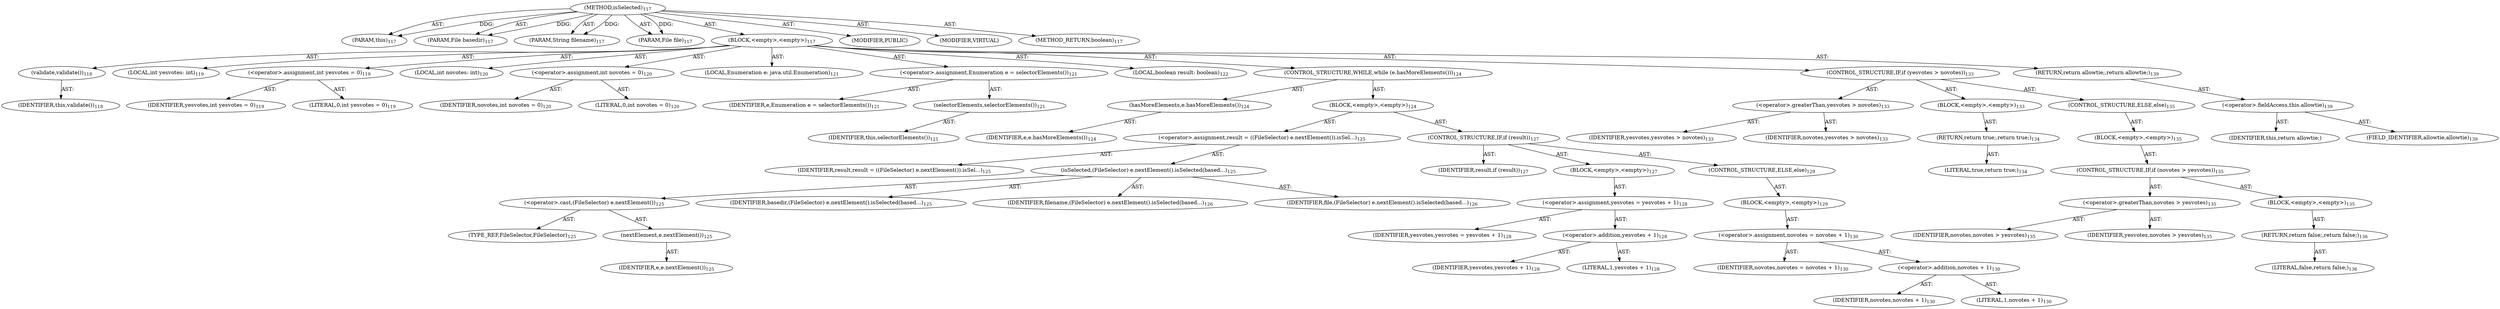 digraph "isSelected" {  
"111669149699" [label = <(METHOD,isSelected)<SUB>117</SUB>> ]
"115964116993" [label = <(PARAM,this)<SUB>117</SUB>> ]
"115964116997" [label = <(PARAM,File basedir)<SUB>117</SUB>> ]
"115964116998" [label = <(PARAM,String filename)<SUB>117</SUB>> ]
"115964116999" [label = <(PARAM,File file)<SUB>117</SUB>> ]
"25769803780" [label = <(BLOCK,&lt;empty&gt;,&lt;empty&gt;)<SUB>117</SUB>> ]
"30064771085" [label = <(validate,validate())<SUB>118</SUB>> ]
"68719476737" [label = <(IDENTIFIER,this,validate())<SUB>118</SUB>> ]
"94489280513" [label = <(LOCAL,int yesvotes: int)<SUB>119</SUB>> ]
"30064771086" [label = <(&lt;operator&gt;.assignment,int yesvotes = 0)<SUB>119</SUB>> ]
"68719476749" [label = <(IDENTIFIER,yesvotes,int yesvotes = 0)<SUB>119</SUB>> ]
"90194313219" [label = <(LITERAL,0,int yesvotes = 0)<SUB>119</SUB>> ]
"94489280514" [label = <(LOCAL,int novotes: int)<SUB>120</SUB>> ]
"30064771087" [label = <(&lt;operator&gt;.assignment,int novotes = 0)<SUB>120</SUB>> ]
"68719476750" [label = <(IDENTIFIER,novotes,int novotes = 0)<SUB>120</SUB>> ]
"90194313220" [label = <(LITERAL,0,int novotes = 0)<SUB>120</SUB>> ]
"94489280515" [label = <(LOCAL,Enumeration e: java.util.Enumeration)<SUB>121</SUB>> ]
"30064771088" [label = <(&lt;operator&gt;.assignment,Enumeration e = selectorElements())<SUB>121</SUB>> ]
"68719476751" [label = <(IDENTIFIER,e,Enumeration e = selectorElements())<SUB>121</SUB>> ]
"30064771089" [label = <(selectorElements,selectorElements())<SUB>121</SUB>> ]
"68719476738" [label = <(IDENTIFIER,this,selectorElements())<SUB>121</SUB>> ]
"94489280516" [label = <(LOCAL,boolean result: boolean)<SUB>122</SUB>> ]
"47244640257" [label = <(CONTROL_STRUCTURE,WHILE,while (e.hasMoreElements()))<SUB>124</SUB>> ]
"30064771090" [label = <(hasMoreElements,e.hasMoreElements())<SUB>124</SUB>> ]
"68719476752" [label = <(IDENTIFIER,e,e.hasMoreElements())<SUB>124</SUB>> ]
"25769803781" [label = <(BLOCK,&lt;empty&gt;,&lt;empty&gt;)<SUB>124</SUB>> ]
"30064771091" [label = <(&lt;operator&gt;.assignment,result = ((FileSelector) e.nextElement()).isSel...)<SUB>125</SUB>> ]
"68719476753" [label = <(IDENTIFIER,result,result = ((FileSelector) e.nextElement()).isSel...)<SUB>125</SUB>> ]
"30064771092" [label = <(isSelected,(FileSelector) e.nextElement().isSelected(based...)<SUB>125</SUB>> ]
"30064771093" [label = <(&lt;operator&gt;.cast,(FileSelector) e.nextElement())<SUB>125</SUB>> ]
"180388626432" [label = <(TYPE_REF,FileSelector,FileSelector)<SUB>125</SUB>> ]
"30064771094" [label = <(nextElement,e.nextElement())<SUB>125</SUB>> ]
"68719476754" [label = <(IDENTIFIER,e,e.nextElement())<SUB>125</SUB>> ]
"68719476755" [label = <(IDENTIFIER,basedir,(FileSelector) e.nextElement().isSelected(based...)<SUB>125</SUB>> ]
"68719476756" [label = <(IDENTIFIER,filename,(FileSelector) e.nextElement().isSelected(based...)<SUB>126</SUB>> ]
"68719476757" [label = <(IDENTIFIER,file,(FileSelector) e.nextElement().isSelected(based...)<SUB>126</SUB>> ]
"47244640258" [label = <(CONTROL_STRUCTURE,IF,if (result))<SUB>127</SUB>> ]
"68719476758" [label = <(IDENTIFIER,result,if (result))<SUB>127</SUB>> ]
"25769803782" [label = <(BLOCK,&lt;empty&gt;,&lt;empty&gt;)<SUB>127</SUB>> ]
"30064771095" [label = <(&lt;operator&gt;.assignment,yesvotes = yesvotes + 1)<SUB>128</SUB>> ]
"68719476759" [label = <(IDENTIFIER,yesvotes,yesvotes = yesvotes + 1)<SUB>128</SUB>> ]
"30064771096" [label = <(&lt;operator&gt;.addition,yesvotes + 1)<SUB>128</SUB>> ]
"68719476760" [label = <(IDENTIFIER,yesvotes,yesvotes + 1)<SUB>128</SUB>> ]
"90194313221" [label = <(LITERAL,1,yesvotes + 1)<SUB>128</SUB>> ]
"47244640259" [label = <(CONTROL_STRUCTURE,ELSE,else)<SUB>129</SUB>> ]
"25769803783" [label = <(BLOCK,&lt;empty&gt;,&lt;empty&gt;)<SUB>129</SUB>> ]
"30064771097" [label = <(&lt;operator&gt;.assignment,novotes = novotes + 1)<SUB>130</SUB>> ]
"68719476761" [label = <(IDENTIFIER,novotes,novotes = novotes + 1)<SUB>130</SUB>> ]
"30064771098" [label = <(&lt;operator&gt;.addition,novotes + 1)<SUB>130</SUB>> ]
"68719476762" [label = <(IDENTIFIER,novotes,novotes + 1)<SUB>130</SUB>> ]
"90194313222" [label = <(LITERAL,1,novotes + 1)<SUB>130</SUB>> ]
"47244640260" [label = <(CONTROL_STRUCTURE,IF,if (yesvotes &gt; novotes))<SUB>133</SUB>> ]
"30064771099" [label = <(&lt;operator&gt;.greaterThan,yesvotes &gt; novotes)<SUB>133</SUB>> ]
"68719476763" [label = <(IDENTIFIER,yesvotes,yesvotes &gt; novotes)<SUB>133</SUB>> ]
"68719476764" [label = <(IDENTIFIER,novotes,yesvotes &gt; novotes)<SUB>133</SUB>> ]
"25769803784" [label = <(BLOCK,&lt;empty&gt;,&lt;empty&gt;)<SUB>133</SUB>> ]
"146028888065" [label = <(RETURN,return true;,return true;)<SUB>134</SUB>> ]
"90194313223" [label = <(LITERAL,true,return true;)<SUB>134</SUB>> ]
"47244640261" [label = <(CONTROL_STRUCTURE,ELSE,else)<SUB>135</SUB>> ]
"25769803785" [label = <(BLOCK,&lt;empty&gt;,&lt;empty&gt;)<SUB>135</SUB>> ]
"47244640262" [label = <(CONTROL_STRUCTURE,IF,if (novotes &gt; yesvotes))<SUB>135</SUB>> ]
"30064771100" [label = <(&lt;operator&gt;.greaterThan,novotes &gt; yesvotes)<SUB>135</SUB>> ]
"68719476765" [label = <(IDENTIFIER,novotes,novotes &gt; yesvotes)<SUB>135</SUB>> ]
"68719476766" [label = <(IDENTIFIER,yesvotes,novotes &gt; yesvotes)<SUB>135</SUB>> ]
"25769803786" [label = <(BLOCK,&lt;empty&gt;,&lt;empty&gt;)<SUB>135</SUB>> ]
"146028888066" [label = <(RETURN,return false;,return false;)<SUB>136</SUB>> ]
"90194313224" [label = <(LITERAL,false,return false;)<SUB>136</SUB>> ]
"146028888067" [label = <(RETURN,return allowtie;,return allowtie;)<SUB>139</SUB>> ]
"30064771101" [label = <(&lt;operator&gt;.fieldAccess,this.allowtie)<SUB>139</SUB>> ]
"68719476767" [label = <(IDENTIFIER,this,return allowtie;)> ]
"55834574850" [label = <(FIELD_IDENTIFIER,allowtie,allowtie)<SUB>139</SUB>> ]
"133143986183" [label = <(MODIFIER,PUBLIC)> ]
"133143986184" [label = <(MODIFIER,VIRTUAL)> ]
"128849018883" [label = <(METHOD_RETURN,boolean)<SUB>117</SUB>> ]
  "111669149699" -> "115964116993"  [ label = "AST: "] 
  "111669149699" -> "115964116997"  [ label = "AST: "] 
  "111669149699" -> "115964116998"  [ label = "AST: "] 
  "111669149699" -> "115964116999"  [ label = "AST: "] 
  "111669149699" -> "25769803780"  [ label = "AST: "] 
  "111669149699" -> "133143986183"  [ label = "AST: "] 
  "111669149699" -> "133143986184"  [ label = "AST: "] 
  "111669149699" -> "128849018883"  [ label = "AST: "] 
  "25769803780" -> "30064771085"  [ label = "AST: "] 
  "25769803780" -> "94489280513"  [ label = "AST: "] 
  "25769803780" -> "30064771086"  [ label = "AST: "] 
  "25769803780" -> "94489280514"  [ label = "AST: "] 
  "25769803780" -> "30064771087"  [ label = "AST: "] 
  "25769803780" -> "94489280515"  [ label = "AST: "] 
  "25769803780" -> "30064771088"  [ label = "AST: "] 
  "25769803780" -> "94489280516"  [ label = "AST: "] 
  "25769803780" -> "47244640257"  [ label = "AST: "] 
  "25769803780" -> "47244640260"  [ label = "AST: "] 
  "25769803780" -> "146028888067"  [ label = "AST: "] 
  "30064771085" -> "68719476737"  [ label = "AST: "] 
  "30064771086" -> "68719476749"  [ label = "AST: "] 
  "30064771086" -> "90194313219"  [ label = "AST: "] 
  "30064771087" -> "68719476750"  [ label = "AST: "] 
  "30064771087" -> "90194313220"  [ label = "AST: "] 
  "30064771088" -> "68719476751"  [ label = "AST: "] 
  "30064771088" -> "30064771089"  [ label = "AST: "] 
  "30064771089" -> "68719476738"  [ label = "AST: "] 
  "47244640257" -> "30064771090"  [ label = "AST: "] 
  "47244640257" -> "25769803781"  [ label = "AST: "] 
  "30064771090" -> "68719476752"  [ label = "AST: "] 
  "25769803781" -> "30064771091"  [ label = "AST: "] 
  "25769803781" -> "47244640258"  [ label = "AST: "] 
  "30064771091" -> "68719476753"  [ label = "AST: "] 
  "30064771091" -> "30064771092"  [ label = "AST: "] 
  "30064771092" -> "30064771093"  [ label = "AST: "] 
  "30064771092" -> "68719476755"  [ label = "AST: "] 
  "30064771092" -> "68719476756"  [ label = "AST: "] 
  "30064771092" -> "68719476757"  [ label = "AST: "] 
  "30064771093" -> "180388626432"  [ label = "AST: "] 
  "30064771093" -> "30064771094"  [ label = "AST: "] 
  "30064771094" -> "68719476754"  [ label = "AST: "] 
  "47244640258" -> "68719476758"  [ label = "AST: "] 
  "47244640258" -> "25769803782"  [ label = "AST: "] 
  "47244640258" -> "47244640259"  [ label = "AST: "] 
  "25769803782" -> "30064771095"  [ label = "AST: "] 
  "30064771095" -> "68719476759"  [ label = "AST: "] 
  "30064771095" -> "30064771096"  [ label = "AST: "] 
  "30064771096" -> "68719476760"  [ label = "AST: "] 
  "30064771096" -> "90194313221"  [ label = "AST: "] 
  "47244640259" -> "25769803783"  [ label = "AST: "] 
  "25769803783" -> "30064771097"  [ label = "AST: "] 
  "30064771097" -> "68719476761"  [ label = "AST: "] 
  "30064771097" -> "30064771098"  [ label = "AST: "] 
  "30064771098" -> "68719476762"  [ label = "AST: "] 
  "30064771098" -> "90194313222"  [ label = "AST: "] 
  "47244640260" -> "30064771099"  [ label = "AST: "] 
  "47244640260" -> "25769803784"  [ label = "AST: "] 
  "47244640260" -> "47244640261"  [ label = "AST: "] 
  "30064771099" -> "68719476763"  [ label = "AST: "] 
  "30064771099" -> "68719476764"  [ label = "AST: "] 
  "25769803784" -> "146028888065"  [ label = "AST: "] 
  "146028888065" -> "90194313223"  [ label = "AST: "] 
  "47244640261" -> "25769803785"  [ label = "AST: "] 
  "25769803785" -> "47244640262"  [ label = "AST: "] 
  "47244640262" -> "30064771100"  [ label = "AST: "] 
  "47244640262" -> "25769803786"  [ label = "AST: "] 
  "30064771100" -> "68719476765"  [ label = "AST: "] 
  "30064771100" -> "68719476766"  [ label = "AST: "] 
  "25769803786" -> "146028888066"  [ label = "AST: "] 
  "146028888066" -> "90194313224"  [ label = "AST: "] 
  "146028888067" -> "30064771101"  [ label = "AST: "] 
  "30064771101" -> "68719476767"  [ label = "AST: "] 
  "30064771101" -> "55834574850"  [ label = "AST: "] 
  "111669149699" -> "115964116993"  [ label = "DDG: "] 
  "111669149699" -> "115964116997"  [ label = "DDG: "] 
  "111669149699" -> "115964116998"  [ label = "DDG: "] 
  "111669149699" -> "115964116999"  [ label = "DDG: "] 
}

